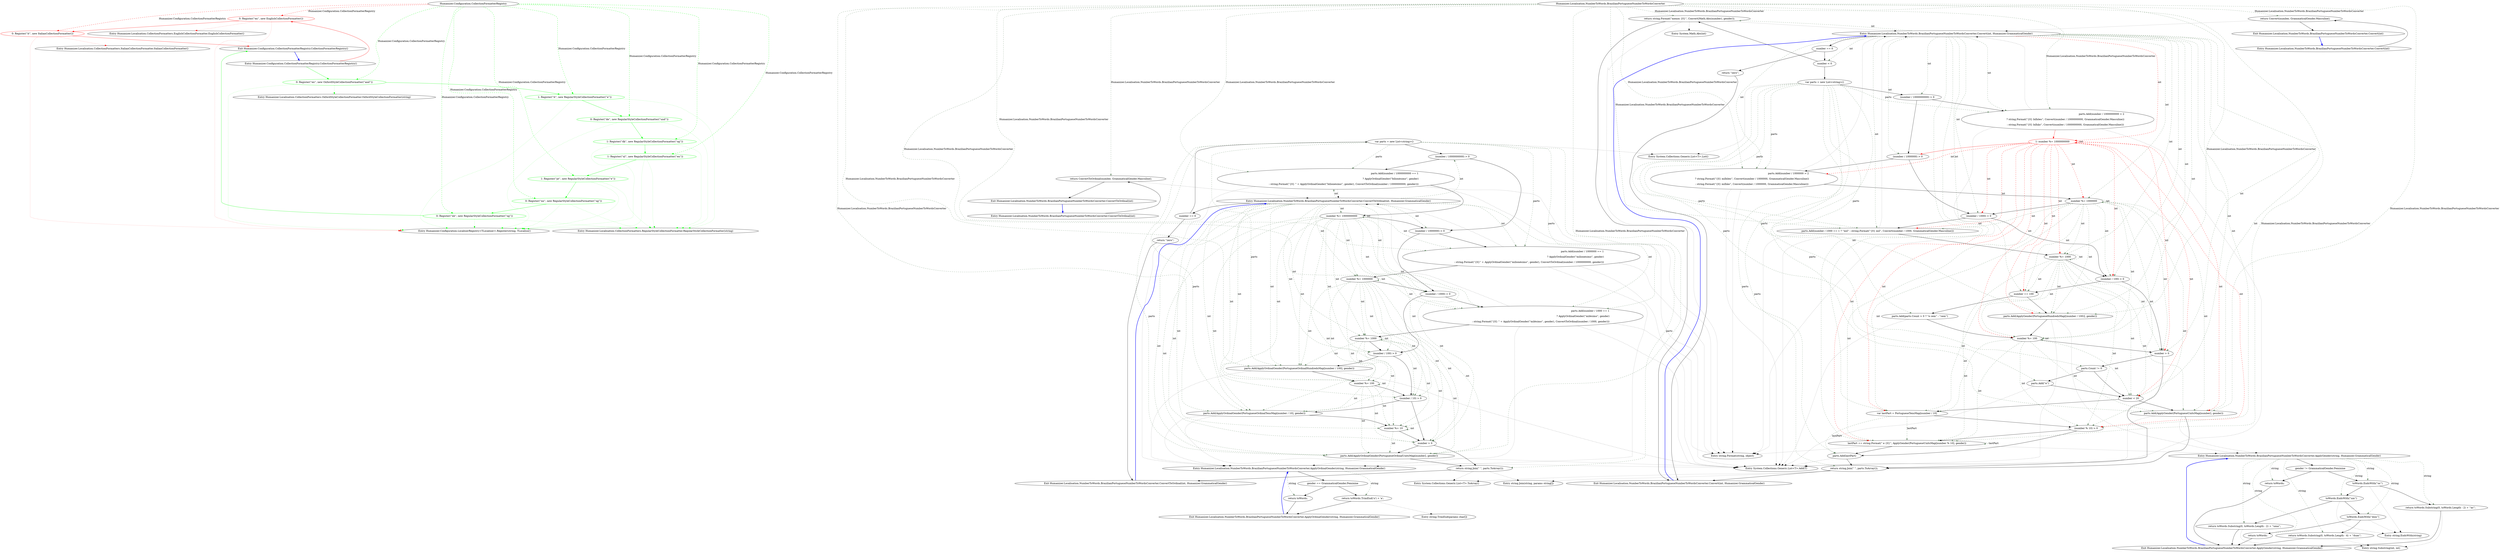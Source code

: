 digraph  {
n7 [label="Humanizer.Configuration.CollectionFormatterRegistry", span=""];
n0 [cluster="Humanizer.Configuration.CollectionFormatterRegistry.CollectionFormatterRegistry()", label="Entry Humanizer.Configuration.CollectionFormatterRegistry.CollectionFormatterRegistry()", span="6-6"];
n1 [cluster="Humanizer.Configuration.CollectionFormatterRegistry.CollectionFormatterRegistry()", color=red, community=0, label="0: Register(''en'', new EnglishCollectionFormatter())", span="9-9"];
n2 [cluster="Humanizer.Configuration.CollectionFormatterRegistry.CollectionFormatterRegistry()", color=red, community=0, label="0: Register(''it'', new ItalianCollectionFormatter())", span="10-10"];
n4 [cluster="Humanizer.Localisation.CollectionFormatters.EnglishCollectionFormatter.EnglishCollectionFormatter()", label="Entry Humanizer.Localisation.CollectionFormatters.EnglishCollectionFormatter.EnglishCollectionFormatter()", span="8-8"];
n5 [cluster="Humanizer.Configuration.LocaliserRegistry<TLocaliser>.Register(string, TLocaliser)", label="Entry Humanizer.Configuration.LocaliserRegistry<TLocaliser>.Register(string, TLocaliser)", span="54-54"];
n3 [cluster="Humanizer.Configuration.CollectionFormatterRegistry.CollectionFormatterRegistry()", label="Exit Humanizer.Configuration.CollectionFormatterRegistry.CollectionFormatterRegistry()", span="6-6"];
n6 [cluster="Humanizer.Localisation.CollectionFormatters.ItalianCollectionFormatter.ItalianCollectionFormatter()", label="Entry Humanizer.Localisation.CollectionFormatters.ItalianCollectionFormatter.ItalianCollectionFormatter()", span="8-8"];
d1 [cluster="Humanizer.Configuration.CollectionFormatterRegistry.CollectionFormatterRegistry()", color=green, community=0, label="0: Register(''en'', new OxfordStyleCollectionFormatter(''and''))", span="9-9"];
d2 [cluster="Humanizer.Configuration.CollectionFormatterRegistry.CollectionFormatterRegistry()", color=green, community=0, label="1: Register(''it'', new RegularStyleCollectionFormatter(''e''))", span="10-10"];
d10 [cluster="Humanizer.Localisation.CollectionFormatters.OxfordStyleCollectionFormatter.OxfordStyleCollectionFormatter(string)", label="Entry Humanizer.Localisation.CollectionFormatters.OxfordStyleCollectionFormatter.OxfordStyleCollectionFormatter(string)", span="8-8"];
d3 [cluster="Humanizer.Configuration.CollectionFormatterRegistry.CollectionFormatterRegistry()", color=green, community=0, label="0: Register(''de'', new RegularStyleCollectionFormatter(''und''))", span="11-11"];
d12 [cluster="Humanizer.Localisation.CollectionFormatters.RegularStyleCollectionFormatter.RegularStyleCollectionFormatter(string)", label="Entry Humanizer.Localisation.CollectionFormatters.RegularStyleCollectionFormatter.RegularStyleCollectionFormatter(string)", span="8-8"];
d4 [cluster="Humanizer.Configuration.CollectionFormatterRegistry.CollectionFormatterRegistry()", color=green, community=0, label="1: Register(''dk'', new RegularStyleCollectionFormatter(''og''))", span="12-12"];
d5 [cluster="Humanizer.Configuration.CollectionFormatterRegistry.CollectionFormatterRegistry()", color=green, community=0, label="1: Register(''nl'', new RegularStyleCollectionFormatter(''en''))", span="13-13"];
d6 [cluster="Humanizer.Configuration.CollectionFormatterRegistry.CollectionFormatterRegistry()", color=green, community=0, label="1: Register(''pt'', new RegularStyleCollectionFormatter(''e''))", span="14-14"];
d7 [cluster="Humanizer.Configuration.CollectionFormatterRegistry.CollectionFormatterRegistry()", color=green, community=0, label="0: Register(''nn'', new RegularStyleCollectionFormatter(''og''))", span="15-15"];
d8 [cluster="Humanizer.Configuration.CollectionFormatterRegistry.CollectionFormatterRegistry()", color=green, community=0, label="0: Register(''nb'', new RegularStyleCollectionFormatter(''og''))", span="16-16"];
m1_31 [cluster="System.Math.Abs(int)", file="EnglishCollectionFormatter.cs", label="Entry System.Math.Abs(int)", span="0-0"];
m1_33 [cluster="System.Collections.Generic.List<T>.List()", file="EnglishCollectionFormatter.cs", label="Entry System.Collections.Generic.List<T>.List()", span="0-0"];
m1_65 [cluster="Humanizer.Localisation.NumberToWords.BrazilianPortugueseNumberToWordsConverter.ConvertToOrdinal(int)", file="EnglishCollectionFormatter.cs", label="Entry Humanizer.Localisation.NumberToWords.BrazilianPortugueseNumberToWordsConverter.ConvertToOrdinal(int)", span="141-141"];
m1_66 [cluster="Humanizer.Localisation.NumberToWords.BrazilianPortugueseNumberToWordsConverter.ConvertToOrdinal(int)", file="EnglishCollectionFormatter.cs", label="return ConvertToOrdinal(number, GrammaticalGender.Masculine);", span="143-143"];
m1_67 [cluster="Humanizer.Localisation.NumberToWords.BrazilianPortugueseNumberToWordsConverter.ConvertToOrdinal(int)", file="EnglishCollectionFormatter.cs", label="Exit Humanizer.Localisation.NumberToWords.BrazilianPortugueseNumberToWordsConverter.ConvertToOrdinal(int)", span="141-141"];
m1_78 [cluster="string.EndsWith(string)", file="EnglishCollectionFormatter.cs", label="Entry string.EndsWith(string)", span="0-0"];
m1_36 [cluster="System.Collections.Generic.List<T>.ToArray()", file="EnglishCollectionFormatter.cs", label="Entry System.Collections.Generic.List<T>.ToArray()", span="0-0"];
m1_35 [cluster="Humanizer.Localisation.NumberToWords.BrazilianPortugueseNumberToWordsConverter.ApplyGender(string, Humanizer.GrammaticalGender)", file="EnglishCollectionFormatter.cs", label="Entry Humanizer.Localisation.NumberToWords.BrazilianPortugueseNumberToWordsConverter.ApplyGender(string, Humanizer.GrammaticalGender)", span="146-146"];
m1_68 [cluster="Humanizer.Localisation.NumberToWords.BrazilianPortugueseNumberToWordsConverter.ApplyGender(string, Humanizer.GrammaticalGender)", file="EnglishCollectionFormatter.cs", label="gender != GrammaticalGender.Feminine", span="148-148"];
m1_69 [cluster="Humanizer.Localisation.NumberToWords.BrazilianPortugueseNumberToWordsConverter.ApplyGender(string, Humanizer.GrammaticalGender)", file="EnglishCollectionFormatter.cs", label="return toWords;", span="149-149"];
m1_70 [cluster="Humanizer.Localisation.NumberToWords.BrazilianPortugueseNumberToWordsConverter.ApplyGender(string, Humanizer.GrammaticalGender)", file="EnglishCollectionFormatter.cs", label="toWords.EndsWith(''os'')", span="151-151"];
m1_71 [cluster="Humanizer.Localisation.NumberToWords.BrazilianPortugueseNumberToWordsConverter.ApplyGender(string, Humanizer.GrammaticalGender)", file="EnglishCollectionFormatter.cs", label="return toWords.Substring(0, toWords.Length - 2) + ''as'';", span="152-152"];
m1_72 [cluster="Humanizer.Localisation.NumberToWords.BrazilianPortugueseNumberToWordsConverter.ApplyGender(string, Humanizer.GrammaticalGender)", file="EnglishCollectionFormatter.cs", label="toWords.EndsWith(''um'')", span="154-154"];
m1_73 [cluster="Humanizer.Localisation.NumberToWords.BrazilianPortugueseNumberToWordsConverter.ApplyGender(string, Humanizer.GrammaticalGender)", file="EnglishCollectionFormatter.cs", label="return toWords.Substring(0, toWords.Length - 2) + ''uma'';", span="155-155"];
m1_74 [cluster="Humanizer.Localisation.NumberToWords.BrazilianPortugueseNumberToWordsConverter.ApplyGender(string, Humanizer.GrammaticalGender)", file="EnglishCollectionFormatter.cs", label="toWords.EndsWith(''dois'')", span="157-157"];
m1_75 [cluster="Humanizer.Localisation.NumberToWords.BrazilianPortugueseNumberToWordsConverter.ApplyGender(string, Humanizer.GrammaticalGender)", file="EnglishCollectionFormatter.cs", label="return toWords.Substring(0, toWords.Length - 4) + ''duas'';", span="158-158"];
m1_76 [cluster="Humanizer.Localisation.NumberToWords.BrazilianPortugueseNumberToWordsConverter.ApplyGender(string, Humanizer.GrammaticalGender)", file="EnglishCollectionFormatter.cs", label="return toWords;", span="160-160"];
m1_77 [cluster="Humanizer.Localisation.NumberToWords.BrazilianPortugueseNumberToWordsConverter.ApplyGender(string, Humanizer.GrammaticalGender)", file="EnglishCollectionFormatter.cs", label="Exit Humanizer.Localisation.NumberToWords.BrazilianPortugueseNumberToWordsConverter.ApplyGender(string, Humanizer.GrammaticalGender)", span="146-146"];
m1_34 [cluster="System.Collections.Generic.List<T>.Add(T)", file="EnglishCollectionFormatter.cs", label="Entry System.Collections.Generic.List<T>.Add(T)", span="0-0"];
m1_64 [cluster="Humanizer.Localisation.NumberToWords.BrazilianPortugueseNumberToWordsConverter.ApplyOrdinalGender(string, Humanizer.GrammaticalGender)", file="EnglishCollectionFormatter.cs", label="Entry Humanizer.Localisation.NumberToWords.BrazilianPortugueseNumberToWordsConverter.ApplyOrdinalGender(string, Humanizer.GrammaticalGender)", span="163-163"];
m1_80 [cluster="Humanizer.Localisation.NumberToWords.BrazilianPortugueseNumberToWordsConverter.ApplyOrdinalGender(string, Humanizer.GrammaticalGender)", file="EnglishCollectionFormatter.cs", label="gender == GrammaticalGender.Feminine", span="165-165"];
m1_81 [cluster="Humanizer.Localisation.NumberToWords.BrazilianPortugueseNumberToWordsConverter.ApplyOrdinalGender(string, Humanizer.GrammaticalGender)", file="EnglishCollectionFormatter.cs", label="return toWords.TrimEnd('o') + 'a';", span="166-166"];
m1_82 [cluster="Humanizer.Localisation.NumberToWords.BrazilianPortugueseNumberToWordsConverter.ApplyOrdinalGender(string, Humanizer.GrammaticalGender)", file="EnglishCollectionFormatter.cs", label="return toWords;", span="168-168"];
m1_83 [cluster="Humanizer.Localisation.NumberToWords.BrazilianPortugueseNumberToWordsConverter.ApplyOrdinalGender(string, Humanizer.GrammaticalGender)", file="EnglishCollectionFormatter.cs", label="Exit Humanizer.Localisation.NumberToWords.BrazilianPortugueseNumberToWordsConverter.ApplyOrdinalGender(string, Humanizer.GrammaticalGender)", span="163-163"];
m1_37 [cluster="string.Join(string, params string[])", file="EnglishCollectionFormatter.cs", label="Entry string.Join(string, params string[])", span="0-0"];
m1_0 [cluster="Humanizer.Localisation.NumberToWords.BrazilianPortugueseNumberToWordsConverter.Convert(int, Humanizer.GrammaticalGender)", file="EnglishCollectionFormatter.cs", label="Entry Humanizer.Localisation.NumberToWords.BrazilianPortugueseNumberToWordsConverter.Convert(int, Humanizer.GrammaticalGender)", span="15-15"];
m1_1 [cluster="Humanizer.Localisation.NumberToWords.BrazilianPortugueseNumberToWordsConverter.Convert(int, Humanizer.GrammaticalGender)", file="EnglishCollectionFormatter.cs", label="number == 0", span="17-17"];
m1_3 [cluster="Humanizer.Localisation.NumberToWords.BrazilianPortugueseNumberToWordsConverter.Convert(int, Humanizer.GrammaticalGender)", file="EnglishCollectionFormatter.cs", label="number < 0", span="20-20"];
m1_4 [cluster="Humanizer.Localisation.NumberToWords.BrazilianPortugueseNumberToWordsConverter.Convert(int, Humanizer.GrammaticalGender)", file="EnglishCollectionFormatter.cs", label="return string.Format(''menos {0}'', Convert(Math.Abs(number), gender));", span="21-21"];
m1_6 [cluster="Humanizer.Localisation.NumberToWords.BrazilianPortugueseNumberToWordsConverter.Convert(int, Humanizer.GrammaticalGender)", file="EnglishCollectionFormatter.cs", label="(number / 1000000000) > 0", span="25-25"];
m1_7 [cluster="Humanizer.Localisation.NumberToWords.BrazilianPortugueseNumberToWordsConverter.Convert(int, Humanizer.GrammaticalGender)", file="EnglishCollectionFormatter.cs", label="parts.Add(number / 1000000000 > 2\r\n                    ? string.Format(''{0} bilhões'', Convert(number / 1000000000, GrammaticalGender.Masculine))\r\n                    : string.Format(''{0} bilhão'', Convert(number / 1000000000, GrammaticalGender.Masculine)))", span="28-30"];
m1_8 [cluster="Humanizer.Localisation.NumberToWords.BrazilianPortugueseNumberToWordsConverter.Convert(int, Humanizer.GrammaticalGender)", color=red, community=0, file="EnglishCollectionFormatter.cs", label="1: number %= 1000000000", span="32-32"];
m1_9 [cluster="Humanizer.Localisation.NumberToWords.BrazilianPortugueseNumberToWordsConverter.Convert(int, Humanizer.GrammaticalGender)", file="EnglishCollectionFormatter.cs", label="(number / 1000000) > 0", span="35-35"];
m1_10 [cluster="Humanizer.Localisation.NumberToWords.BrazilianPortugueseNumberToWordsConverter.Convert(int, Humanizer.GrammaticalGender)", file="EnglishCollectionFormatter.cs", label="parts.Add(number / 1000000 > 2\r\n                    ? string.Format(''{0} milhões'', Convert(number / 1000000, GrammaticalGender.Masculine))\r\n                    : string.Format(''{0} milhão'', Convert(number / 1000000, GrammaticalGender.Masculine)))", span="38-40"];
m1_11 [cluster="Humanizer.Localisation.NumberToWords.BrazilianPortugueseNumberToWordsConverter.Convert(int, Humanizer.GrammaticalGender)", file="EnglishCollectionFormatter.cs", label="number %= 1000000", span="42-42"];
m1_12 [cluster="Humanizer.Localisation.NumberToWords.BrazilianPortugueseNumberToWordsConverter.Convert(int, Humanizer.GrammaticalGender)", file="EnglishCollectionFormatter.cs", label="(number / 1000) > 0", span="45-45"];
m1_13 [cluster="Humanizer.Localisation.NumberToWords.BrazilianPortugueseNumberToWordsConverter.Convert(int, Humanizer.GrammaticalGender)", file="EnglishCollectionFormatter.cs", label="parts.Add(number / 1000 == 1 ? ''mil'' : string.Format(''{0} mil'', Convert(number / 1000, GrammaticalGender.Masculine)))", span="48-48"];
m1_14 [cluster="Humanizer.Localisation.NumberToWords.BrazilianPortugueseNumberToWordsConverter.Convert(int, Humanizer.GrammaticalGender)", file="EnglishCollectionFormatter.cs", label="number %= 1000", span="49-49"];
m1_15 [cluster="Humanizer.Localisation.NumberToWords.BrazilianPortugueseNumberToWordsConverter.Convert(int, Humanizer.GrammaticalGender)", file="EnglishCollectionFormatter.cs", label="(number / 100) > 0", span="52-52"];
m1_16 [cluster="Humanizer.Localisation.NumberToWords.BrazilianPortugueseNumberToWordsConverter.Convert(int, Humanizer.GrammaticalGender)", file="EnglishCollectionFormatter.cs", label="number == 100", span="54-54"];
m1_18 [cluster="Humanizer.Localisation.NumberToWords.BrazilianPortugueseNumberToWordsConverter.Convert(int, Humanizer.GrammaticalGender)", file="EnglishCollectionFormatter.cs", label="parts.Add(ApplyGender(PortugueseHundredsMap[(number / 100)], gender))", span="58-58"];
m1_19 [cluster="Humanizer.Localisation.NumberToWords.BrazilianPortugueseNumberToWordsConverter.Convert(int, Humanizer.GrammaticalGender)", file="EnglishCollectionFormatter.cs", label="number %= 100", span="60-60"];
m1_20 [cluster="Humanizer.Localisation.NumberToWords.BrazilianPortugueseNumberToWordsConverter.Convert(int, Humanizer.GrammaticalGender)", file="EnglishCollectionFormatter.cs", label="number > 0", span="63-63"];
m1_23 [cluster="Humanizer.Localisation.NumberToWords.BrazilianPortugueseNumberToWordsConverter.Convert(int, Humanizer.GrammaticalGender)", file="EnglishCollectionFormatter.cs", label="number < 20", span="68-68"];
m1_24 [cluster="Humanizer.Localisation.NumberToWords.BrazilianPortugueseNumberToWordsConverter.Convert(int, Humanizer.GrammaticalGender)", file="EnglishCollectionFormatter.cs", label="parts.Add(ApplyGender(PortugueseUnitsMap[number], gender))", span="69-69"];
m1_25 [cluster="Humanizer.Localisation.NumberToWords.BrazilianPortugueseNumberToWordsConverter.Convert(int, Humanizer.GrammaticalGender)", file="EnglishCollectionFormatter.cs", label="var lastPart = PortugueseTensMap[number / 10]", span="72-72"];
m1_26 [cluster="Humanizer.Localisation.NumberToWords.BrazilianPortugueseNumberToWordsConverter.Convert(int, Humanizer.GrammaticalGender)", file="EnglishCollectionFormatter.cs", label="(number % 10) > 0", span="73-73"];
m1_27 [cluster="Humanizer.Localisation.NumberToWords.BrazilianPortugueseNumberToWordsConverter.Convert(int, Humanizer.GrammaticalGender)", file="EnglishCollectionFormatter.cs", label="lastPart += string.Format('' e {0}'', ApplyGender(PortugueseUnitsMap[number % 10], gender))", span="74-74"];
m1_2 [cluster="Humanizer.Localisation.NumberToWords.BrazilianPortugueseNumberToWordsConverter.Convert(int, Humanizer.GrammaticalGender)", file="EnglishCollectionFormatter.cs", label="return ''zero'';", span="18-18"];
m1_5 [cluster="Humanizer.Localisation.NumberToWords.BrazilianPortugueseNumberToWordsConverter.Convert(int, Humanizer.GrammaticalGender)", file="EnglishCollectionFormatter.cs", label="var parts = new List<string>()", span="23-23"];
m1_17 [cluster="Humanizer.Localisation.NumberToWords.BrazilianPortugueseNumberToWordsConverter.Convert(int, Humanizer.GrammaticalGender)", file="EnglishCollectionFormatter.cs", label="parts.Add(parts.Count > 0 ? ''e cem'' : ''cem'')", span="55-55"];
m1_21 [cluster="Humanizer.Localisation.NumberToWords.BrazilianPortugueseNumberToWordsConverter.Convert(int, Humanizer.GrammaticalGender)", file="EnglishCollectionFormatter.cs", label="parts.Count != 0", span="65-65"];
m1_22 [cluster="Humanizer.Localisation.NumberToWords.BrazilianPortugueseNumberToWordsConverter.Convert(int, Humanizer.GrammaticalGender)", file="EnglishCollectionFormatter.cs", label="parts.Add(''e'')", span="66-66"];
m1_28 [cluster="Humanizer.Localisation.NumberToWords.BrazilianPortugueseNumberToWordsConverter.Convert(int, Humanizer.GrammaticalGender)", file="EnglishCollectionFormatter.cs", label="parts.Add(lastPart)", span="76-76"];
m1_29 [cluster="Humanizer.Localisation.NumberToWords.BrazilianPortugueseNumberToWordsConverter.Convert(int, Humanizer.GrammaticalGender)", file="EnglishCollectionFormatter.cs", label="return string.Join('' '', parts.ToArray());", span="80-80"];
m1_30 [cluster="Humanizer.Localisation.NumberToWords.BrazilianPortugueseNumberToWordsConverter.Convert(int, Humanizer.GrammaticalGender)", file="EnglishCollectionFormatter.cs", label="Exit Humanizer.Localisation.NumberToWords.BrazilianPortugueseNumberToWordsConverter.Convert(int, Humanizer.GrammaticalGender)", span="15-15"];
m1_38 [cluster="Humanizer.Localisation.NumberToWords.BrazilianPortugueseNumberToWordsConverter.Convert(int)", file="EnglishCollectionFormatter.cs", label="Entry Humanizer.Localisation.NumberToWords.BrazilianPortugueseNumberToWordsConverter.Convert(int)", span="83-83"];
m1_39 [cluster="Humanizer.Localisation.NumberToWords.BrazilianPortugueseNumberToWordsConverter.Convert(int)", file="EnglishCollectionFormatter.cs", label="return Convert(number, GrammaticalGender.Masculine);", span="85-85"];
m1_40 [cluster="Humanizer.Localisation.NumberToWords.BrazilianPortugueseNumberToWordsConverter.Convert(int)", file="EnglishCollectionFormatter.cs", label="Exit Humanizer.Localisation.NumberToWords.BrazilianPortugueseNumberToWordsConverter.Convert(int)", span="83-83"];
m1_84 [cluster="string.TrimEnd(params char[])", file="EnglishCollectionFormatter.cs", label="Entry string.TrimEnd(params char[])", span="0-0"];
m1_32 [cluster="string.Format(string, object)", file="EnglishCollectionFormatter.cs", label="Entry string.Format(string, object)", span="0-0"];
m1_79 [cluster="string.Substring(int, int)", file="EnglishCollectionFormatter.cs", label="Entry string.Substring(int, int)", span="0-0"];
m1_41 [cluster="Humanizer.Localisation.NumberToWords.BrazilianPortugueseNumberToWordsConverter.ConvertToOrdinal(int, Humanizer.GrammaticalGender)", file="EnglishCollectionFormatter.cs", label="Entry Humanizer.Localisation.NumberToWords.BrazilianPortugueseNumberToWordsConverter.ConvertToOrdinal(int, Humanizer.GrammaticalGender)", span="88-88"];
m1_42 [cluster="Humanizer.Localisation.NumberToWords.BrazilianPortugueseNumberToWordsConverter.ConvertToOrdinal(int, Humanizer.GrammaticalGender)", file="EnglishCollectionFormatter.cs", label="number == 0", span="91-91"];
m1_45 [cluster="Humanizer.Localisation.NumberToWords.BrazilianPortugueseNumberToWordsConverter.ConvertToOrdinal(int, Humanizer.GrammaticalGender)", file="EnglishCollectionFormatter.cs", label="(number / 1000000000) > 0", span="96-96"];
m1_46 [cluster="Humanizer.Localisation.NumberToWords.BrazilianPortugueseNumberToWordsConverter.ConvertToOrdinal(int, Humanizer.GrammaticalGender)", file="EnglishCollectionFormatter.cs", label="parts.Add(number / 1000000000 == 1\r\n                    ? ApplyOrdinalGender(''bilionésimo'', gender)\r\n                    : string.Format(''{0} '' + ApplyOrdinalGender(''bilionésimo'', gender), ConvertToOrdinal(number / 1000000000, gender)))", span="98-100"];
m1_47 [cluster="Humanizer.Localisation.NumberToWords.BrazilianPortugueseNumberToWordsConverter.ConvertToOrdinal(int, Humanizer.GrammaticalGender)", file="EnglishCollectionFormatter.cs", label="number %= 1000000000", span="102-102"];
m1_48 [cluster="Humanizer.Localisation.NumberToWords.BrazilianPortugueseNumberToWordsConverter.ConvertToOrdinal(int, Humanizer.GrammaticalGender)", file="EnglishCollectionFormatter.cs", label="(number / 1000000) > 0", span="105-105"];
m1_49 [cluster="Humanizer.Localisation.NumberToWords.BrazilianPortugueseNumberToWordsConverter.ConvertToOrdinal(int, Humanizer.GrammaticalGender)", file="EnglishCollectionFormatter.cs", label="parts.Add(number / 1000000 == 1\r\n                    ? ApplyOrdinalGender(''milionésimo'', gender)\r\n                    : string.Format(''{0}'' + ApplyOrdinalGender(''milionésimo'', gender), ConvertToOrdinal(number / 1000000000, gender)))", span="107-109"];
m1_50 [cluster="Humanizer.Localisation.NumberToWords.BrazilianPortugueseNumberToWordsConverter.ConvertToOrdinal(int, Humanizer.GrammaticalGender)", file="EnglishCollectionFormatter.cs", label="number %= 1000000", span="111-111"];
m1_51 [cluster="Humanizer.Localisation.NumberToWords.BrazilianPortugueseNumberToWordsConverter.ConvertToOrdinal(int, Humanizer.GrammaticalGender)", file="EnglishCollectionFormatter.cs", label="(number / 1000) > 0", span="114-114"];
m1_52 [cluster="Humanizer.Localisation.NumberToWords.BrazilianPortugueseNumberToWordsConverter.ConvertToOrdinal(int, Humanizer.GrammaticalGender)", file="EnglishCollectionFormatter.cs", label="parts.Add(number / 1000 == 1\r\n                    ? ApplyOrdinalGender(''milésimo'', gender)\r\n                    : string.Format(''{0} '' + ApplyOrdinalGender(''milésimo'', gender), ConvertToOrdinal(number / 1000, gender)))", span="116-118"];
m1_53 [cluster="Humanizer.Localisation.NumberToWords.BrazilianPortugueseNumberToWordsConverter.ConvertToOrdinal(int, Humanizer.GrammaticalGender)", file="EnglishCollectionFormatter.cs", label="number %= 1000", span="120-120"];
m1_54 [cluster="Humanizer.Localisation.NumberToWords.BrazilianPortugueseNumberToWordsConverter.ConvertToOrdinal(int, Humanizer.GrammaticalGender)", file="EnglishCollectionFormatter.cs", label="(number / 100) > 0", span="123-123"];
m1_55 [cluster="Humanizer.Localisation.NumberToWords.BrazilianPortugueseNumberToWordsConverter.ConvertToOrdinal(int, Humanizer.GrammaticalGender)", file="EnglishCollectionFormatter.cs", label="parts.Add(ApplyOrdinalGender(PortugueseOrdinalHundredsMap[number / 100], gender))", span="125-125"];
m1_56 [cluster="Humanizer.Localisation.NumberToWords.BrazilianPortugueseNumberToWordsConverter.ConvertToOrdinal(int, Humanizer.GrammaticalGender)", file="EnglishCollectionFormatter.cs", label="number %= 100", span="126-126"];
m1_57 [cluster="Humanizer.Localisation.NumberToWords.BrazilianPortugueseNumberToWordsConverter.ConvertToOrdinal(int, Humanizer.GrammaticalGender)", file="EnglishCollectionFormatter.cs", label="(number / 10) > 0", span="129-129"];
m1_58 [cluster="Humanizer.Localisation.NumberToWords.BrazilianPortugueseNumberToWordsConverter.ConvertToOrdinal(int, Humanizer.GrammaticalGender)", file="EnglishCollectionFormatter.cs", label="parts.Add(ApplyOrdinalGender(PortugueseOrdinalTensMap[number / 10], gender))", span="131-131"];
m1_59 [cluster="Humanizer.Localisation.NumberToWords.BrazilianPortugueseNumberToWordsConverter.ConvertToOrdinal(int, Humanizer.GrammaticalGender)", file="EnglishCollectionFormatter.cs", label="number %= 10", span="132-132"];
m1_60 [cluster="Humanizer.Localisation.NumberToWords.BrazilianPortugueseNumberToWordsConverter.ConvertToOrdinal(int, Humanizer.GrammaticalGender)", file="EnglishCollectionFormatter.cs", label="number > 0", span="135-135"];
m1_61 [cluster="Humanizer.Localisation.NumberToWords.BrazilianPortugueseNumberToWordsConverter.ConvertToOrdinal(int, Humanizer.GrammaticalGender)", file="EnglishCollectionFormatter.cs", label="parts.Add(ApplyOrdinalGender(PortugueseOrdinalUnitsMap[number], gender))", span="136-136"];
m1_43 [cluster="Humanizer.Localisation.NumberToWords.BrazilianPortugueseNumberToWordsConverter.ConvertToOrdinal(int, Humanizer.GrammaticalGender)", file="EnglishCollectionFormatter.cs", label="return ''zero'';", span="92-92"];
m1_44 [cluster="Humanizer.Localisation.NumberToWords.BrazilianPortugueseNumberToWordsConverter.ConvertToOrdinal(int, Humanizer.GrammaticalGender)", file="EnglishCollectionFormatter.cs", label="var parts = new List<string>()", span="94-94"];
m1_62 [cluster="Humanizer.Localisation.NumberToWords.BrazilianPortugueseNumberToWordsConverter.ConvertToOrdinal(int, Humanizer.GrammaticalGender)", file="EnglishCollectionFormatter.cs", label="return string.Join('' '', parts.ToArray());", span="138-138"];
m1_63 [cluster="Humanizer.Localisation.NumberToWords.BrazilianPortugueseNumberToWordsConverter.ConvertToOrdinal(int, Humanizer.GrammaticalGender)", file="EnglishCollectionFormatter.cs", label="Exit Humanizer.Localisation.NumberToWords.BrazilianPortugueseNumberToWordsConverter.ConvertToOrdinal(int, Humanizer.GrammaticalGender)", span="88-88"];
m1_85 [file="EnglishCollectionFormatter.cs", label="Humanizer.Localisation.NumberToWords.BrazilianPortugueseNumberToWordsConverter", span=""];
n7 -> n1  [color=red, key=1, label="Humanizer.Configuration.CollectionFormatterRegistry", style=dashed];
n7 -> n2  [color=red, key=1, label="Humanizer.Configuration.CollectionFormatterRegistry", style=dashed];
n7 -> d1  [color=green, key=1, label="Humanizer.Configuration.CollectionFormatterRegistry", style=dashed];
n7 -> d2  [color=green, key=1, label="Humanizer.Configuration.CollectionFormatterRegistry", style=dashed];
n7 -> d3  [color=green, key=1, label="Humanizer.Configuration.CollectionFormatterRegistry", style=dashed];
n7 -> d4  [color=green, key=1, label="Humanizer.Configuration.CollectionFormatterRegistry", style=dashed];
n7 -> d5  [color=green, key=1, label="Humanizer.Configuration.CollectionFormatterRegistry", style=dashed];
n7 -> d6  [color=green, key=1, label="Humanizer.Configuration.CollectionFormatterRegistry", style=dashed];
n7 -> d7  [color=green, key=1, label="Humanizer.Configuration.CollectionFormatterRegistry", style=dashed];
n7 -> d8  [color=green, key=1, label="Humanizer.Configuration.CollectionFormatterRegistry", style=dashed];
n0 -> n1  [color=red, key=0, style=solid];
n0 -> d1  [color=green, key=0, style=solid];
n1 -> n2  [color=red, key=0, style=solid];
n1 -> n4  [color=red, key=2, style=dotted];
n1 -> n5  [color=red, key=2, style=dotted];
n2 -> n3  [color=red, key=0, style=solid];
n2 -> n6  [color=red, key=2, style=dotted];
n2 -> n5  [color=red, key=2, style=dotted];
n3 -> n0  [color=blue, key=0, style=bold];
d1 -> d2  [color=green, key=0, style=solid];
d1 -> d10  [color=green, key=2, style=dotted];
d1 -> n5  [color=green, key=2, style=dotted];
d2 -> d3  [color=green, key=0, style=solid];
d2 -> d12  [color=green, key=2, style=dotted];
d2 -> n5  [color=green, key=2, style=dotted];
d3 -> d4  [color=green, key=0, style=solid];
d3 -> d12  [color=green, key=2, style=dotted];
d3 -> n5  [color=green, key=2, style=dotted];
d4 -> d5  [color=green, key=0, style=solid];
d4 -> d12  [color=green, key=2, style=dotted];
d4 -> n5  [color=green, key=2, style=dotted];
d5 -> d6  [color=green, key=0, style=solid];
d5 -> d12  [color=green, key=2, style=dotted];
d5 -> n5  [color=green, key=2, style=dotted];
d6 -> d7  [color=green, key=0, style=solid];
d6 -> d12  [color=green, key=2, style=dotted];
d6 -> n5  [color=green, key=2, style=dotted];
d7 -> d8  [color=green, key=0, style=solid];
d7 -> d12  [color=green, key=2, style=dotted];
d7 -> n5  [color=green, key=2, style=dotted];
d8 -> n3  [color=green, key=0, style=solid];
d8 -> d12  [color=green, key=2, style=dotted];
d8 -> n5  [color=green, key=2, style=dotted];
m1_65 -> m1_66  [key=0, style=solid];
m1_66 -> m1_67  [key=0, style=solid];
m1_66 -> m1_41  [key=2, style=dotted];
m1_67 -> m1_65  [color=blue, key=0, style=bold];
m1_35 -> m1_68  [key=0, style=solid];
m1_35 -> m1_69  [color=darkseagreen4, key=1, label=string, style=dashed];
m1_35 -> m1_70  [color=darkseagreen4, key=1, label=string, style=dashed];
m1_35 -> m1_71  [color=darkseagreen4, key=1, label=string, style=dashed];
m1_35 -> m1_72  [color=darkseagreen4, key=1, label=string, style=dashed];
m1_35 -> m1_73  [color=darkseagreen4, key=1, label=string, style=dashed];
m1_35 -> m1_74  [color=darkseagreen4, key=1, label=string, style=dashed];
m1_35 -> m1_75  [color=darkseagreen4, key=1, label=string, style=dashed];
m1_35 -> m1_76  [color=darkseagreen4, key=1, label=string, style=dashed];
m1_68 -> m1_69  [key=0, style=solid];
m1_68 -> m1_70  [key=0, style=solid];
m1_69 -> m1_77  [key=0, style=solid];
m1_70 -> m1_71  [key=0, style=solid];
m1_70 -> m1_72  [key=0, style=solid];
m1_70 -> m1_78  [key=2, style=dotted];
m1_71 -> m1_77  [key=0, style=solid];
m1_71 -> m1_79  [key=2, style=dotted];
m1_72 -> m1_73  [key=0, style=solid];
m1_72 -> m1_74  [key=0, style=solid];
m1_72 -> m1_78  [key=2, style=dotted];
m1_73 -> m1_77  [key=0, style=solid];
m1_73 -> m1_79  [key=2, style=dotted];
m1_74 -> m1_75  [key=0, style=solid];
m1_74 -> m1_76  [key=0, style=solid];
m1_74 -> m1_78  [key=2, style=dotted];
m1_75 -> m1_77  [key=0, style=solid];
m1_75 -> m1_79  [key=2, style=dotted];
m1_76 -> m1_77  [key=0, style=solid];
m1_77 -> m1_35  [color=blue, key=0, style=bold];
m1_64 -> m1_80  [key=0, style=solid];
m1_64 -> m1_81  [color=darkseagreen4, key=1, label=string, style=dashed];
m1_64 -> m1_82  [color=darkseagreen4, key=1, label=string, style=dashed];
m1_80 -> m1_81  [key=0, style=solid];
m1_80 -> m1_82  [key=0, style=solid];
m1_81 -> m1_83  [key=0, style=solid];
m1_81 -> m1_84  [key=2, style=dotted];
m1_82 -> m1_83  [key=0, style=solid];
m1_83 -> m1_64  [color=blue, key=0, style=bold];
m1_0 -> m1_1  [key=0, style=solid];
m1_0 -> m1_3  [color=darkseagreen4, key=1, label=int, style=dashed];
m1_0 -> m1_4  [color=darkseagreen4, key=1, label=int, style=dashed];
m1_0 -> m1_6  [color=darkseagreen4, key=1, label=int, style=dashed];
m1_0 -> m1_7  [color=darkseagreen4, key=1, label=int, style=dashed];
m1_0 -> m1_8  [color=red, key=1, label=int, style=dashed];
m1_0 -> m1_9  [color=darkseagreen4, key=1, label=int, style=dashed];
m1_0 -> m1_10  [color=darkseagreen4, key=1, label=int, style=dashed];
m1_0 -> m1_11  [color=darkseagreen4, key=1, label=int, style=dashed];
m1_0 -> m1_12  [color=darkseagreen4, key=1, label=int, style=dashed];
m1_0 -> m1_13  [color=darkseagreen4, key=1, label=int, style=dashed];
m1_0 -> m1_14  [color=darkseagreen4, key=1, label=int, style=dashed];
m1_0 -> m1_15  [color=darkseagreen4, key=1, label=int, style=dashed];
m1_0 -> m1_16  [color=darkseagreen4, key=1, label=int, style=dashed];
m1_0 -> m1_18  [color=darkseagreen4, key=1, label=int, style=dashed];
m1_0 -> m1_19  [color=darkseagreen4, key=1, label=int, style=dashed];
m1_0 -> m1_20  [color=darkseagreen4, key=1, label=int, style=dashed];
m1_0 -> m1_23  [color=darkseagreen4, key=1, label=int, style=dashed];
m1_0 -> m1_24  [color=darkseagreen4, key=1, label=int, style=dashed];
m1_0 -> m1_25  [color=darkseagreen4, key=1, label=int, style=dashed];
m1_0 -> m1_26  [color=darkseagreen4, key=1, label=int, style=dashed];
m1_0 -> m1_27  [color=darkseagreen4, key=1, label=int, style=dashed];
m1_1 -> m1_2  [key=0, style=solid];
m1_1 -> m1_3  [key=0, style=solid];
m1_3 -> m1_4  [key=0, style=solid];
m1_3 -> m1_5  [key=0, style=solid];
m1_4 -> m1_30  [key=0, style=solid];
m1_4 -> m1_31  [key=2, style=dotted];
m1_4 -> m1_0  [key=2, style=dotted];
m1_4 -> m1_32  [key=2, style=dotted];
m1_6 -> m1_7  [key=0, style=solid];
m1_6 -> m1_9  [key=0, style=solid];
m1_7 -> m1_8  [color=red, key=0, style=solid];
m1_7 -> m1_0  [key=2, style=dotted];
m1_7 -> m1_32  [key=2, style=dotted];
m1_7 -> m1_34  [key=2, style=dotted];
m1_8 -> m1_9  [color=red, key=0, style=solid];
m1_8 -> m1_8  [color=red, key=1, label=int, style=dashed];
m1_8 -> m1_10  [color=red, key=1, label=int, style=dashed];
m1_8 -> m1_11  [color=red, key=1, label=int, style=dashed];
m1_8 -> m1_12  [color=red, key=1, label=int, style=dashed];
m1_8 -> m1_13  [color=red, key=1, label=int, style=dashed];
m1_8 -> m1_14  [color=red, key=1, label=int, style=dashed];
m1_8 -> m1_15  [color=red, key=1, label=int, style=dashed];
m1_8 -> m1_16  [color=red, key=1, label=int, style=dashed];
m1_8 -> m1_18  [color=red, key=1, label=int, style=dashed];
m1_8 -> m1_19  [color=red, key=1, label=int, style=dashed];
m1_8 -> m1_20  [color=red, key=1, label=int, style=dashed];
m1_8 -> m1_23  [color=red, key=1, label=int, style=dashed];
m1_8 -> m1_24  [color=red, key=1, label=int, style=dashed];
m1_8 -> m1_25  [color=red, key=1, label=int, style=dashed];
m1_8 -> m1_26  [color=red, key=1, label=int, style=dashed];
m1_8 -> m1_27  [color=red, key=1, label=int, style=dashed];
m1_9 -> m1_10  [key=0, style=solid];
m1_9 -> m1_12  [key=0, style=solid];
m1_10 -> m1_11  [key=0, style=solid];
m1_10 -> m1_0  [key=2, style=dotted];
m1_10 -> m1_32  [key=2, style=dotted];
m1_10 -> m1_34  [key=2, style=dotted];
m1_11 -> m1_12  [key=0, style=solid];
m1_11 -> m1_11  [color=darkseagreen4, key=1, label=int, style=dashed];
m1_11 -> m1_13  [color=darkseagreen4, key=1, label=int, style=dashed];
m1_11 -> m1_14  [color=darkseagreen4, key=1, label=int, style=dashed];
m1_11 -> m1_15  [color=darkseagreen4, key=1, label=int, style=dashed];
m1_11 -> m1_16  [color=darkseagreen4, key=1, label=int, style=dashed];
m1_11 -> m1_18  [color=darkseagreen4, key=1, label=int, style=dashed];
m1_11 -> m1_19  [color=darkseagreen4, key=1, label=int, style=dashed];
m1_11 -> m1_20  [color=darkseagreen4, key=1, label=int, style=dashed];
m1_11 -> m1_23  [color=darkseagreen4, key=1, label=int, style=dashed];
m1_11 -> m1_24  [color=darkseagreen4, key=1, label=int, style=dashed];
m1_11 -> m1_25  [color=darkseagreen4, key=1, label=int, style=dashed];
m1_11 -> m1_26  [color=darkseagreen4, key=1, label=int, style=dashed];
m1_11 -> m1_27  [color=darkseagreen4, key=1, label=int, style=dashed];
m1_12 -> m1_13  [key=0, style=solid];
m1_12 -> m1_15  [key=0, style=solid];
m1_13 -> m1_14  [key=0, style=solid];
m1_13 -> m1_0  [key=2, style=dotted];
m1_13 -> m1_32  [key=2, style=dotted];
m1_13 -> m1_34  [key=2, style=dotted];
m1_14 -> m1_15  [key=0, style=solid];
m1_14 -> m1_14  [color=darkseagreen4, key=1, label=int, style=dashed];
m1_14 -> m1_16  [color=darkseagreen4, key=1, label=int, style=dashed];
m1_14 -> m1_18  [color=darkseagreen4, key=1, label=int, style=dashed];
m1_14 -> m1_19  [color=darkseagreen4, key=1, label=int, style=dashed];
m1_14 -> m1_20  [color=darkseagreen4, key=1, label=int, style=dashed];
m1_14 -> m1_23  [color=darkseagreen4, key=1, label=int, style=dashed];
m1_14 -> m1_24  [color=darkseagreen4, key=1, label=int, style=dashed];
m1_14 -> m1_25  [color=darkseagreen4, key=1, label=int, style=dashed];
m1_14 -> m1_26  [color=darkseagreen4, key=1, label=int, style=dashed];
m1_14 -> m1_27  [color=darkseagreen4, key=1, label=int, style=dashed];
m1_15 -> m1_16  [key=0, style=solid];
m1_15 -> m1_20  [key=0, style=solid];
m1_16 -> m1_17  [key=0, style=solid];
m1_16 -> m1_18  [key=0, style=solid];
m1_18 -> m1_19  [key=0, style=solid];
m1_18 -> m1_35  [key=2, style=dotted];
m1_18 -> m1_34  [key=2, style=dotted];
m1_19 -> m1_20  [key=0, style=solid];
m1_19 -> m1_19  [color=darkseagreen4, key=1, label=int, style=dashed];
m1_19 -> m1_23  [color=darkseagreen4, key=1, label=int, style=dashed];
m1_19 -> m1_24  [color=darkseagreen4, key=1, label=int, style=dashed];
m1_19 -> m1_25  [color=darkseagreen4, key=1, label=int, style=dashed];
m1_19 -> m1_26  [color=darkseagreen4, key=1, label=int, style=dashed];
m1_19 -> m1_27  [color=darkseagreen4, key=1, label=int, style=dashed];
m1_20 -> m1_21  [key=0, style=solid];
m1_20 -> m1_29  [key=0, style=solid];
m1_23 -> m1_24  [key=0, style=solid];
m1_23 -> m1_25  [key=0, style=solid];
m1_24 -> m1_29  [key=0, style=solid];
m1_24 -> m1_35  [key=2, style=dotted];
m1_24 -> m1_34  [key=2, style=dotted];
m1_25 -> m1_26  [key=0, style=solid];
m1_25 -> m1_27  [color=darkseagreen4, key=1, label=lastPart, style=dashed];
m1_25 -> m1_28  [color=darkseagreen4, key=1, label=lastPart, style=dashed];
m1_26 -> m1_27  [key=0, style=solid];
m1_26 -> m1_28  [key=0, style=solid];
m1_27 -> m1_28  [key=0, style=solid];
m1_27 -> m1_35  [key=2, style=dotted];
m1_27 -> m1_32  [key=2, style=dotted];
m1_27 -> m1_27  [color=darkseagreen4, key=1, label=lastPart, style=dashed];
m1_2 -> m1_30  [key=0, style=solid];
m1_5 -> m1_6  [key=0, style=solid];
m1_5 -> m1_33  [key=2, style=dotted];
m1_5 -> m1_7  [color=darkseagreen4, key=1, label=parts, style=dashed];
m1_5 -> m1_10  [color=darkseagreen4, key=1, label=parts, style=dashed];
m1_5 -> m1_13  [color=darkseagreen4, key=1, label=parts, style=dashed];
m1_5 -> m1_17  [color=darkseagreen4, key=1, label=parts, style=dashed];
m1_5 -> m1_18  [color=darkseagreen4, key=1, label=parts, style=dashed];
m1_5 -> m1_21  [color=darkseagreen4, key=1, label=parts, style=dashed];
m1_5 -> m1_22  [color=darkseagreen4, key=1, label=parts, style=dashed];
m1_5 -> m1_24  [color=darkseagreen4, key=1, label=parts, style=dashed];
m1_5 -> m1_28  [color=darkseagreen4, key=1, label=parts, style=dashed];
m1_5 -> m1_29  [color=darkseagreen4, key=1, label=parts, style=dashed];
m1_17 -> m1_19  [key=0, style=solid];
m1_17 -> m1_34  [key=2, style=dotted];
m1_21 -> m1_22  [key=0, style=solid];
m1_21 -> m1_23  [key=0, style=solid];
m1_22 -> m1_23  [key=0, style=solid];
m1_22 -> m1_34  [key=2, style=dotted];
m1_28 -> m1_29  [key=0, style=solid];
m1_28 -> m1_34  [key=2, style=dotted];
m1_29 -> m1_30  [key=0, style=solid];
m1_29 -> m1_36  [key=2, style=dotted];
m1_29 -> m1_37  [key=2, style=dotted];
m1_30 -> m1_0  [color=blue, key=0, style=bold];
m1_38 -> m1_39  [key=0, style=solid];
m1_39 -> m1_40  [key=0, style=solid];
m1_39 -> m1_0  [key=2, style=dotted];
m1_40 -> m1_38  [color=blue, key=0, style=bold];
m1_41 -> m1_42  [key=0, style=solid];
m1_41 -> m1_45  [color=darkseagreen4, key=1, label=int, style=dashed];
m1_41 -> m1_46  [color=darkseagreen4, key=1, label=int, style=dashed];
m1_41 -> m1_47  [color=darkseagreen4, key=1, label=int, style=dashed];
m1_41 -> m1_48  [color=darkseagreen4, key=1, label=int, style=dashed];
m1_41 -> m1_49  [color=darkseagreen4, key=1, label=int, style=dashed];
m1_41 -> m1_50  [color=darkseagreen4, key=1, label=int, style=dashed];
m1_41 -> m1_51  [color=darkseagreen4, key=1, label=int, style=dashed];
m1_41 -> m1_52  [color=darkseagreen4, key=1, label=int, style=dashed];
m1_41 -> m1_53  [color=darkseagreen4, key=1, label=int, style=dashed];
m1_41 -> m1_54  [color=darkseagreen4, key=1, label=int, style=dashed];
m1_41 -> m1_55  [color=darkseagreen4, key=1, label=int, style=dashed];
m1_41 -> m1_56  [color=darkseagreen4, key=1, label=int, style=dashed];
m1_41 -> m1_57  [color=darkseagreen4, key=1, label=int, style=dashed];
m1_41 -> m1_58  [color=darkseagreen4, key=1, label=int, style=dashed];
m1_41 -> m1_59  [color=darkseagreen4, key=1, label=int, style=dashed];
m1_41 -> m1_60  [color=darkseagreen4, key=1, label=int, style=dashed];
m1_41 -> m1_61  [color=darkseagreen4, key=1, label=int, style=dashed];
m1_42 -> m1_43  [key=0, style=solid];
m1_42 -> m1_44  [key=0, style=solid];
m1_45 -> m1_46  [key=0, style=solid];
m1_45 -> m1_48  [key=0, style=solid];
m1_46 -> m1_47  [key=0, style=solid];
m1_46 -> m1_64  [key=2, style=dotted];
m1_46 -> m1_41  [key=2, style=dotted];
m1_46 -> m1_32  [key=2, style=dotted];
m1_46 -> m1_34  [key=2, style=dotted];
m1_47 -> m1_48  [key=0, style=solid];
m1_47 -> m1_47  [color=darkseagreen4, key=1, label=int, style=dashed];
m1_47 -> m1_49  [color=darkseagreen4, key=1, label=int, style=dashed];
m1_47 -> m1_50  [color=darkseagreen4, key=1, label=int, style=dashed];
m1_47 -> m1_51  [color=darkseagreen4, key=1, label=int, style=dashed];
m1_47 -> m1_52  [color=darkseagreen4, key=1, label=int, style=dashed];
m1_47 -> m1_53  [color=darkseagreen4, key=1, label=int, style=dashed];
m1_47 -> m1_54  [color=darkseagreen4, key=1, label=int, style=dashed];
m1_47 -> m1_55  [color=darkseagreen4, key=1, label=int, style=dashed];
m1_47 -> m1_56  [color=darkseagreen4, key=1, label=int, style=dashed];
m1_47 -> m1_57  [color=darkseagreen4, key=1, label=int, style=dashed];
m1_47 -> m1_58  [color=darkseagreen4, key=1, label=int, style=dashed];
m1_47 -> m1_59  [color=darkseagreen4, key=1, label=int, style=dashed];
m1_47 -> m1_60  [color=darkseagreen4, key=1, label=int, style=dashed];
m1_47 -> m1_61  [color=darkseagreen4, key=1, label=int, style=dashed];
m1_48 -> m1_49  [key=0, style=solid];
m1_48 -> m1_51  [key=0, style=solid];
m1_49 -> m1_50  [key=0, style=solid];
m1_49 -> m1_64  [key=2, style=dotted];
m1_49 -> m1_41  [key=2, style=dotted];
m1_49 -> m1_32  [key=2, style=dotted];
m1_49 -> m1_34  [key=2, style=dotted];
m1_50 -> m1_51  [key=0, style=solid];
m1_50 -> m1_50  [color=darkseagreen4, key=1, label=int, style=dashed];
m1_50 -> m1_52  [color=darkseagreen4, key=1, label=int, style=dashed];
m1_50 -> m1_53  [color=darkseagreen4, key=1, label=int, style=dashed];
m1_50 -> m1_54  [color=darkseagreen4, key=1, label=int, style=dashed];
m1_50 -> m1_55  [color=darkseagreen4, key=1, label=int, style=dashed];
m1_50 -> m1_56  [color=darkseagreen4, key=1, label=int, style=dashed];
m1_50 -> m1_57  [color=darkseagreen4, key=1, label=int, style=dashed];
m1_50 -> m1_58  [color=darkseagreen4, key=1, label=int, style=dashed];
m1_50 -> m1_59  [color=darkseagreen4, key=1, label=int, style=dashed];
m1_50 -> m1_60  [color=darkseagreen4, key=1, label=int, style=dashed];
m1_50 -> m1_61  [color=darkseagreen4, key=1, label=int, style=dashed];
m1_51 -> m1_52  [key=0, style=solid];
m1_51 -> m1_54  [key=0, style=solid];
m1_52 -> m1_53  [key=0, style=solid];
m1_52 -> m1_64  [key=2, style=dotted];
m1_52 -> m1_41  [key=2, style=dotted];
m1_52 -> m1_32  [key=2, style=dotted];
m1_52 -> m1_34  [key=2, style=dotted];
m1_53 -> m1_54  [key=0, style=solid];
m1_53 -> m1_53  [color=darkseagreen4, key=1, label=int, style=dashed];
m1_53 -> m1_55  [color=darkseagreen4, key=1, label=int, style=dashed];
m1_53 -> m1_56  [color=darkseagreen4, key=1, label=int, style=dashed];
m1_53 -> m1_57  [color=darkseagreen4, key=1, label=int, style=dashed];
m1_53 -> m1_58  [color=darkseagreen4, key=1, label=int, style=dashed];
m1_53 -> m1_59  [color=darkseagreen4, key=1, label=int, style=dashed];
m1_53 -> m1_60  [color=darkseagreen4, key=1, label=int, style=dashed];
m1_53 -> m1_61  [color=darkseagreen4, key=1, label=int, style=dashed];
m1_54 -> m1_55  [key=0, style=solid];
m1_54 -> m1_57  [key=0, style=solid];
m1_55 -> m1_56  [key=0, style=solid];
m1_55 -> m1_64  [key=2, style=dotted];
m1_55 -> m1_34  [key=2, style=dotted];
m1_56 -> m1_57  [key=0, style=solid];
m1_56 -> m1_56  [color=darkseagreen4, key=1, label=int, style=dashed];
m1_56 -> m1_58  [color=darkseagreen4, key=1, label=int, style=dashed];
m1_56 -> m1_59  [color=darkseagreen4, key=1, label=int, style=dashed];
m1_56 -> m1_60  [color=darkseagreen4, key=1, label=int, style=dashed];
m1_56 -> m1_61  [color=darkseagreen4, key=1, label=int, style=dashed];
m1_57 -> m1_58  [key=0, style=solid];
m1_57 -> m1_60  [key=0, style=solid];
m1_58 -> m1_59  [key=0, style=solid];
m1_58 -> m1_64  [key=2, style=dotted];
m1_58 -> m1_34  [key=2, style=dotted];
m1_59 -> m1_60  [key=0, style=solid];
m1_59 -> m1_59  [color=darkseagreen4, key=1, label=int, style=dashed];
m1_59 -> m1_61  [color=darkseagreen4, key=1, label=int, style=dashed];
m1_60 -> m1_61  [key=0, style=solid];
m1_60 -> m1_62  [key=0, style=solid];
m1_61 -> m1_62  [key=0, style=solid];
m1_61 -> m1_64  [key=2, style=dotted];
m1_61 -> m1_34  [key=2, style=dotted];
m1_43 -> m1_63  [key=0, style=solid];
m1_44 -> m1_45  [key=0, style=solid];
m1_44 -> m1_33  [key=2, style=dotted];
m1_44 -> m1_46  [color=darkseagreen4, key=1, label=parts, style=dashed];
m1_44 -> m1_49  [color=darkseagreen4, key=1, label=parts, style=dashed];
m1_44 -> m1_52  [color=darkseagreen4, key=1, label=parts, style=dashed];
m1_44 -> m1_55  [color=darkseagreen4, key=1, label=parts, style=dashed];
m1_44 -> m1_58  [color=darkseagreen4, key=1, label=parts, style=dashed];
m1_44 -> m1_61  [color=darkseagreen4, key=1, label=parts, style=dashed];
m1_44 -> m1_62  [color=darkseagreen4, key=1, label=parts, style=dashed];
m1_62 -> m1_63  [key=0, style=solid];
m1_62 -> m1_36  [key=2, style=dotted];
m1_62 -> m1_37  [key=2, style=dotted];
m1_63 -> m1_41  [color=blue, key=0, style=bold];
m1_85 -> m1_4  [color=darkseagreen4, key=1, label="Humanizer.Localisation.NumberToWords.BrazilianPortugueseNumberToWordsConverter", style=dashed];
m1_85 -> m1_7  [color=darkseagreen4, key=1, label="Humanizer.Localisation.NumberToWords.BrazilianPortugueseNumberToWordsConverter", style=dashed];
m1_85 -> m1_10  [color=darkseagreen4, key=1, label="Humanizer.Localisation.NumberToWords.BrazilianPortugueseNumberToWordsConverter", style=dashed];
m1_85 -> m1_13  [color=darkseagreen4, key=1, label="Humanizer.Localisation.NumberToWords.BrazilianPortugueseNumberToWordsConverter", style=dashed];
m1_85 -> m1_18  [color=darkseagreen4, key=1, label="Humanizer.Localisation.NumberToWords.BrazilianPortugueseNumberToWordsConverter", style=dashed];
m1_85 -> m1_24  [color=darkseagreen4, key=1, label="Humanizer.Localisation.NumberToWords.BrazilianPortugueseNumberToWordsConverter", style=dashed];
m1_85 -> m1_27  [color=darkseagreen4, key=1, label="Humanizer.Localisation.NumberToWords.BrazilianPortugueseNumberToWordsConverter", style=dashed];
m1_85 -> m1_39  [color=darkseagreen4, key=1, label="Humanizer.Localisation.NumberToWords.BrazilianPortugueseNumberToWordsConverter", style=dashed];
m1_85 -> m1_46  [color=darkseagreen4, key=1, label="Humanizer.Localisation.NumberToWords.BrazilianPortugueseNumberToWordsConverter", style=dashed];
m1_85 -> m1_49  [color=darkseagreen4, key=1, label="Humanizer.Localisation.NumberToWords.BrazilianPortugueseNumberToWordsConverter", style=dashed];
m1_85 -> m1_52  [color=darkseagreen4, key=1, label="Humanizer.Localisation.NumberToWords.BrazilianPortugueseNumberToWordsConverter", style=dashed];
m1_85 -> m1_55  [color=darkseagreen4, key=1, label="Humanizer.Localisation.NumberToWords.BrazilianPortugueseNumberToWordsConverter", style=dashed];
m1_85 -> m1_58  [color=darkseagreen4, key=1, label="Humanizer.Localisation.NumberToWords.BrazilianPortugueseNumberToWordsConverter", style=dashed];
m1_85 -> m1_61  [color=darkseagreen4, key=1, label="Humanizer.Localisation.NumberToWords.BrazilianPortugueseNumberToWordsConverter", style=dashed];
m1_85 -> m1_66  [color=darkseagreen4, key=1, label="Humanizer.Localisation.NumberToWords.BrazilianPortugueseNumberToWordsConverter", style=dashed];
}

